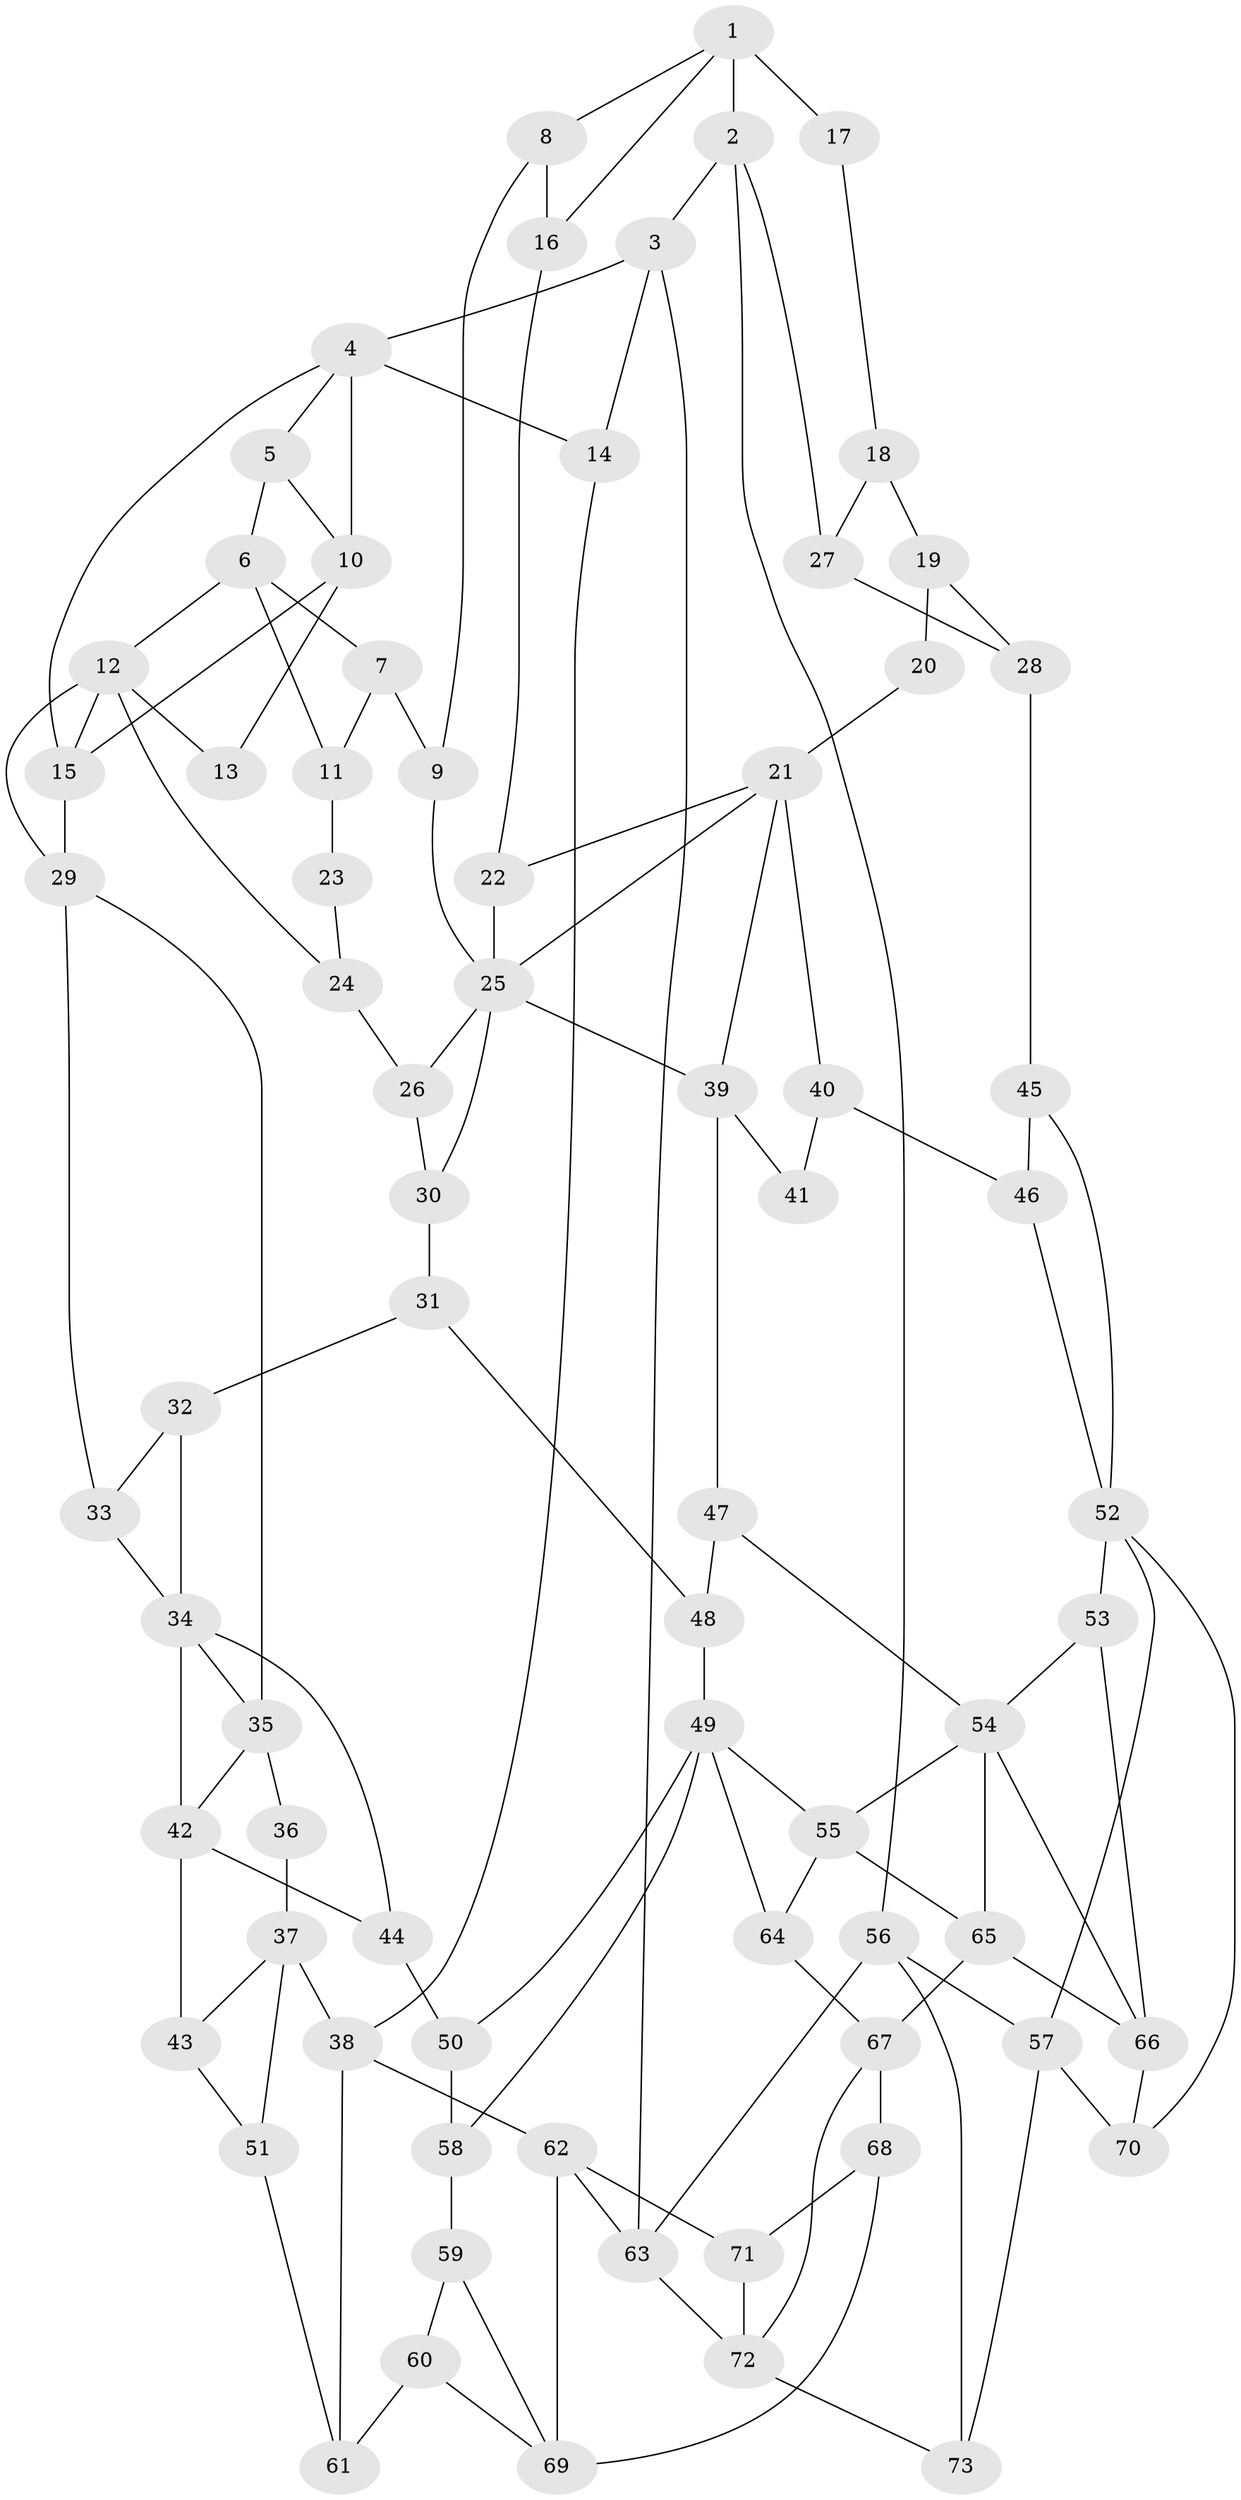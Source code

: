 // original degree distribution, {3: 0.0136986301369863, 4: 0.21232876712328766, 6: 0.19863013698630136, 5: 0.5753424657534246}
// Generated by graph-tools (version 1.1) at 2025/38/03/09/25 02:38:39]
// undirected, 73 vertices, 126 edges
graph export_dot {
graph [start="1"]
  node [color=gray90,style=filled];
  1;
  2;
  3;
  4;
  5;
  6;
  7;
  8;
  9;
  10;
  11;
  12;
  13;
  14;
  15;
  16;
  17;
  18;
  19;
  20;
  21;
  22;
  23;
  24;
  25;
  26;
  27;
  28;
  29;
  30;
  31;
  32;
  33;
  34;
  35;
  36;
  37;
  38;
  39;
  40;
  41;
  42;
  43;
  44;
  45;
  46;
  47;
  48;
  49;
  50;
  51;
  52;
  53;
  54;
  55;
  56;
  57;
  58;
  59;
  60;
  61;
  62;
  63;
  64;
  65;
  66;
  67;
  68;
  69;
  70;
  71;
  72;
  73;
  1 -- 2 [weight=1.0];
  1 -- 8 [weight=1.0];
  1 -- 16 [weight=1.0];
  1 -- 17 [weight=2.0];
  2 -- 3 [weight=1.0];
  2 -- 27 [weight=1.0];
  2 -- 56 [weight=1.0];
  3 -- 4 [weight=1.0];
  3 -- 14 [weight=1.0];
  3 -- 63 [weight=1.0];
  4 -- 5 [weight=1.0];
  4 -- 10 [weight=2.0];
  4 -- 14 [weight=1.0];
  4 -- 15 [weight=1.0];
  5 -- 6 [weight=1.0];
  5 -- 10 [weight=1.0];
  6 -- 7 [weight=1.0];
  6 -- 11 [weight=3.0];
  6 -- 12 [weight=1.0];
  7 -- 9 [weight=1.0];
  7 -- 11 [weight=1.0];
  8 -- 9 [weight=1.0];
  8 -- 16 [weight=1.0];
  9 -- 25 [weight=1.0];
  10 -- 13 [weight=2.0];
  10 -- 15 [weight=1.0];
  11 -- 23 [weight=2.0];
  12 -- 13 [weight=1.0];
  12 -- 15 [weight=1.0];
  12 -- 24 [weight=1.0];
  12 -- 29 [weight=1.0];
  14 -- 38 [weight=1.0];
  15 -- 29 [weight=2.0];
  16 -- 22 [weight=1.0];
  17 -- 18 [weight=1.0];
  18 -- 19 [weight=1.0];
  18 -- 27 [weight=1.0];
  19 -- 20 [weight=4.0];
  19 -- 28 [weight=1.0];
  20 -- 21 [weight=2.0];
  21 -- 22 [weight=1.0];
  21 -- 25 [weight=1.0];
  21 -- 39 [weight=1.0];
  21 -- 40 [weight=1.0];
  22 -- 25 [weight=1.0];
  23 -- 24 [weight=1.0];
  24 -- 26 [weight=1.0];
  25 -- 26 [weight=1.0];
  25 -- 30 [weight=1.0];
  25 -- 39 [weight=1.0];
  26 -- 30 [weight=1.0];
  27 -- 28 [weight=1.0];
  28 -- 45 [weight=1.0];
  29 -- 33 [weight=1.0];
  29 -- 35 [weight=1.0];
  30 -- 31 [weight=1.0];
  31 -- 32 [weight=1.0];
  31 -- 48 [weight=1.0];
  32 -- 33 [weight=1.0];
  32 -- 34 [weight=1.0];
  33 -- 34 [weight=1.0];
  34 -- 35 [weight=1.0];
  34 -- 42 [weight=2.0];
  34 -- 44 [weight=1.0];
  35 -- 36 [weight=1.0];
  35 -- 42 [weight=1.0];
  36 -- 37 [weight=2.0];
  37 -- 38 [weight=2.0];
  37 -- 43 [weight=1.0];
  37 -- 51 [weight=1.0];
  38 -- 61 [weight=1.0];
  38 -- 62 [weight=1.0];
  39 -- 41 [weight=2.0];
  39 -- 47 [weight=2.0];
  40 -- 41 [weight=1.0];
  40 -- 46 [weight=1.0];
  42 -- 43 [weight=2.0];
  42 -- 44 [weight=1.0];
  43 -- 51 [weight=1.0];
  44 -- 50 [weight=1.0];
  45 -- 46 [weight=1.0];
  45 -- 52 [weight=1.0];
  46 -- 52 [weight=1.0];
  47 -- 48 [weight=1.0];
  47 -- 54 [weight=2.0];
  48 -- 49 [weight=2.0];
  49 -- 50 [weight=1.0];
  49 -- 55 [weight=1.0];
  49 -- 58 [weight=1.0];
  49 -- 64 [weight=1.0];
  50 -- 58 [weight=1.0];
  51 -- 61 [weight=1.0];
  52 -- 53 [weight=1.0];
  52 -- 57 [weight=1.0];
  52 -- 70 [weight=1.0];
  53 -- 54 [weight=1.0];
  53 -- 66 [weight=1.0];
  54 -- 55 [weight=1.0];
  54 -- 65 [weight=1.0];
  54 -- 66 [weight=1.0];
  55 -- 64 [weight=1.0];
  55 -- 65 [weight=1.0];
  56 -- 57 [weight=1.0];
  56 -- 63 [weight=1.0];
  56 -- 73 [weight=1.0];
  57 -- 70 [weight=3.0];
  57 -- 73 [weight=1.0];
  58 -- 59 [weight=1.0];
  59 -- 60 [weight=1.0];
  59 -- 69 [weight=1.0];
  60 -- 61 [weight=1.0];
  60 -- 69 [weight=1.0];
  62 -- 63 [weight=1.0];
  62 -- 69 [weight=1.0];
  62 -- 71 [weight=1.0];
  63 -- 72 [weight=1.0];
  64 -- 67 [weight=1.0];
  65 -- 66 [weight=1.0];
  65 -- 67 [weight=1.0];
  66 -- 70 [weight=2.0];
  67 -- 68 [weight=2.0];
  67 -- 72 [weight=1.0];
  68 -- 69 [weight=2.0];
  68 -- 71 [weight=2.0];
  71 -- 72 [weight=2.0];
  72 -- 73 [weight=1.0];
}
